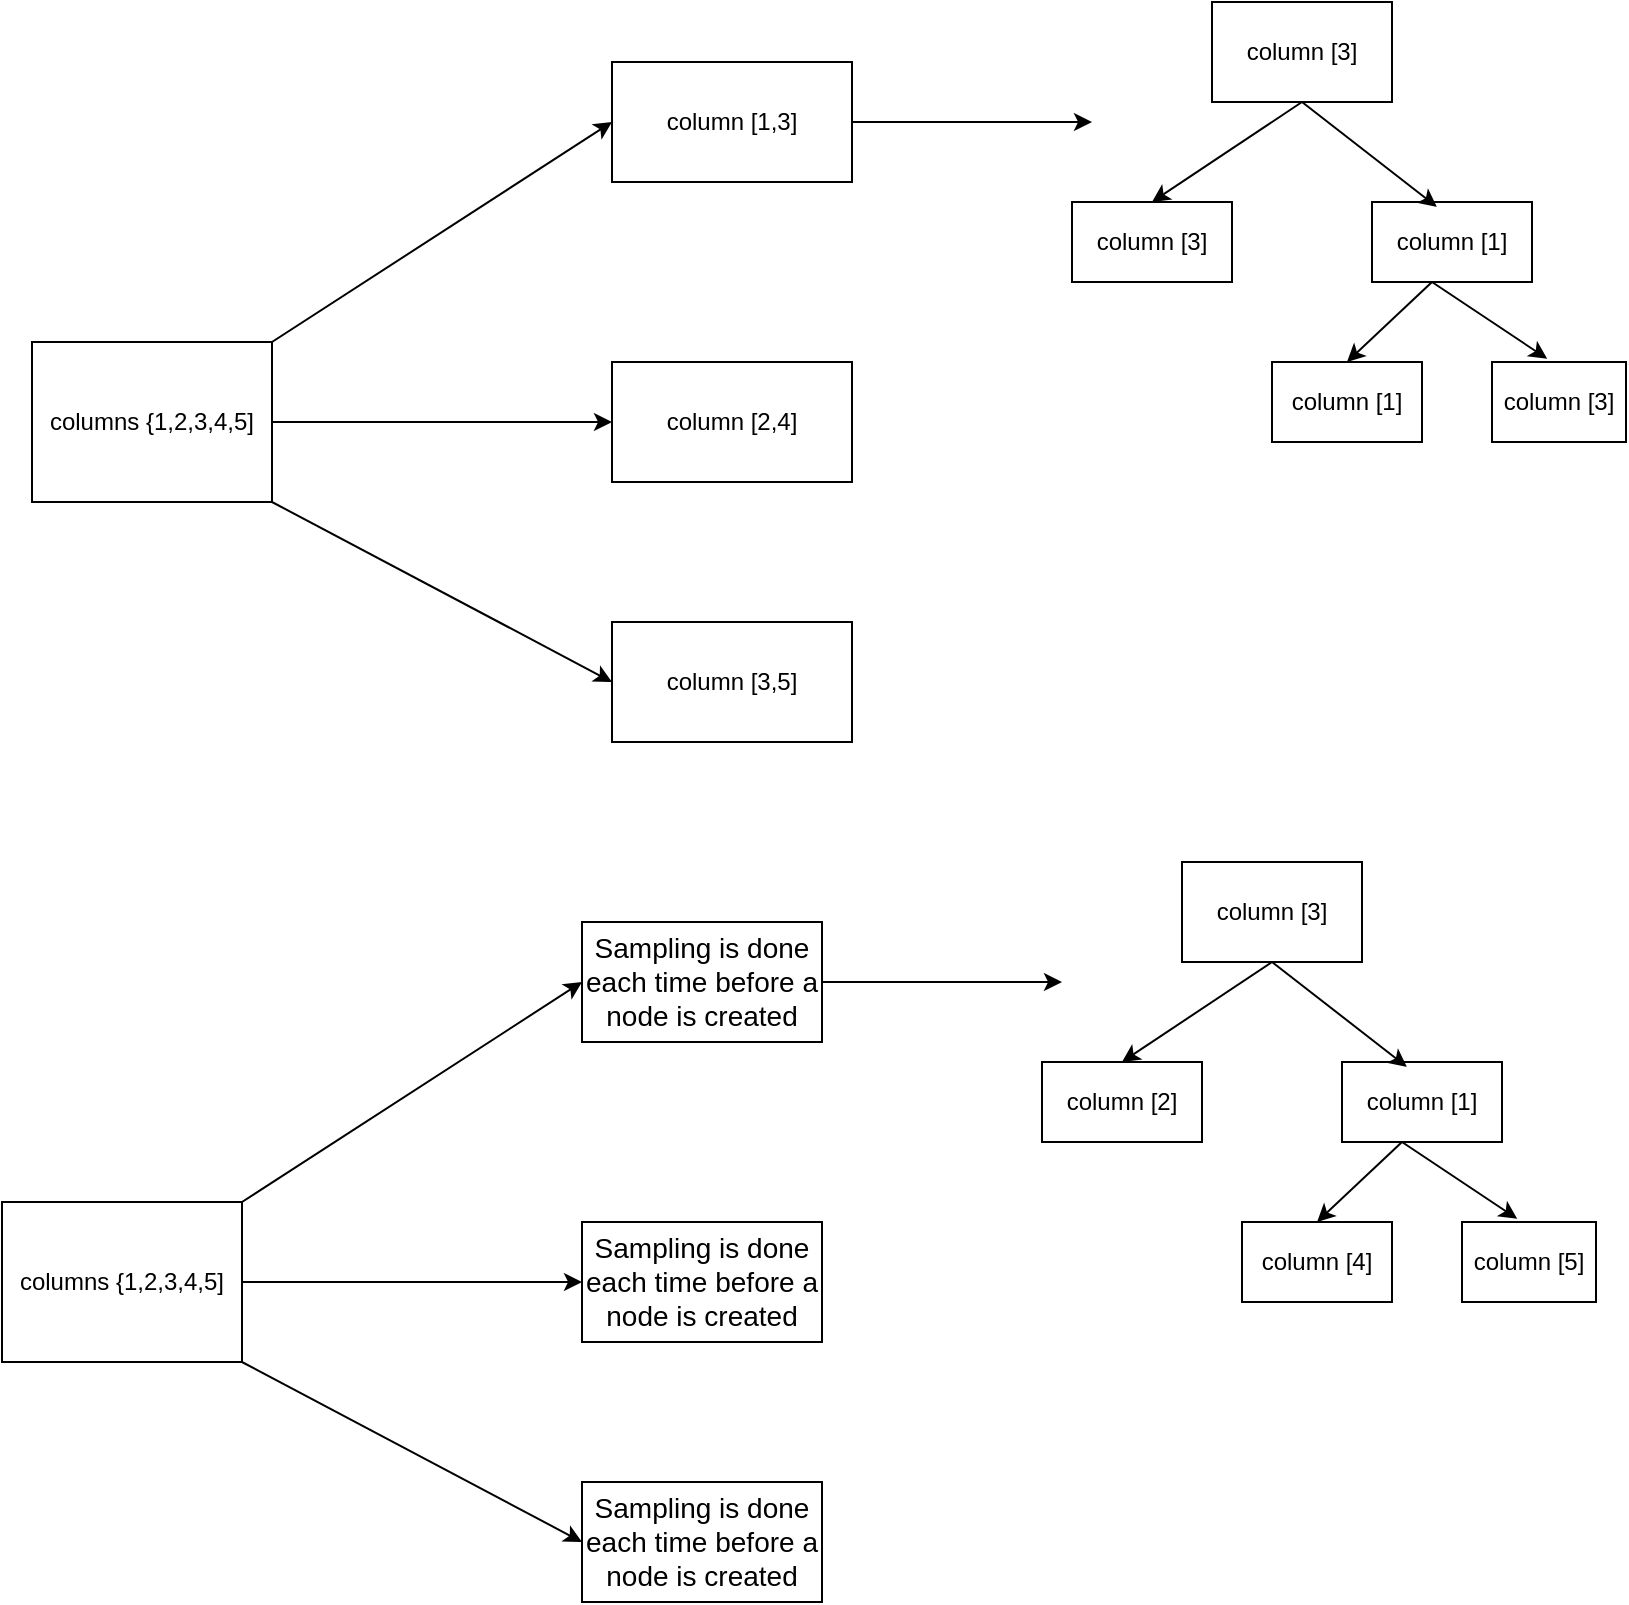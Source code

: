 <mxfile version="24.7.14">
  <diagram name="Page-1" id="p24z95UTdmrrDNpsNTUv">
    <mxGraphModel dx="1050" dy="522" grid="1" gridSize="10" guides="1" tooltips="1" connect="1" arrows="1" fold="1" page="1" pageScale="1" pageWidth="827" pageHeight="1169" math="0" shadow="0">
      <root>
        <mxCell id="0" />
        <mxCell id="1" parent="0" />
        <mxCell id="W-_1bUfUhgrlVUPJeIlN-10" style="edgeStyle=orthogonalEdgeStyle;rounded=0;orthogonalLoop=1;jettySize=auto;html=1;" edge="1" parent="1" source="W-_1bUfUhgrlVUPJeIlN-1" target="W-_1bUfUhgrlVUPJeIlN-3">
          <mxGeometry relative="1" as="geometry" />
        </mxCell>
        <mxCell id="W-_1bUfUhgrlVUPJeIlN-1" value="columns {1,2,3,4,5]" style="whiteSpace=wrap;html=1;" vertex="1" parent="1">
          <mxGeometry x="30" y="240" width="120" height="80" as="geometry" />
        </mxCell>
        <mxCell id="W-_1bUfUhgrlVUPJeIlN-11" style="edgeStyle=orthogonalEdgeStyle;rounded=0;orthogonalLoop=1;jettySize=auto;html=1;" edge="1" parent="1" source="W-_1bUfUhgrlVUPJeIlN-2">
          <mxGeometry relative="1" as="geometry">
            <mxPoint x="560" y="130" as="targetPoint" />
          </mxGeometry>
        </mxCell>
        <mxCell id="W-_1bUfUhgrlVUPJeIlN-2" value="column [1,3]" style="whiteSpace=wrap;html=1;" vertex="1" parent="1">
          <mxGeometry x="320" y="100" width="120" height="60" as="geometry" />
        </mxCell>
        <mxCell id="W-_1bUfUhgrlVUPJeIlN-3" value="column [2,4]" style="whiteSpace=wrap;html=1;" vertex="1" parent="1">
          <mxGeometry x="320" y="250" width="120" height="60" as="geometry" />
        </mxCell>
        <mxCell id="W-_1bUfUhgrlVUPJeIlN-4" value="column [3,5]" style="whiteSpace=wrap;html=1;" vertex="1" parent="1">
          <mxGeometry x="320" y="380" width="120" height="60" as="geometry" />
        </mxCell>
        <mxCell id="W-_1bUfUhgrlVUPJeIlN-8" value="" style="endArrow=classic;html=1;rounded=0;entryX=0;entryY=0.5;entryDx=0;entryDy=0;" edge="1" parent="1" target="W-_1bUfUhgrlVUPJeIlN-2">
          <mxGeometry width="50" height="50" relative="1" as="geometry">
            <mxPoint x="150" y="240" as="sourcePoint" />
            <mxPoint x="200" y="190" as="targetPoint" />
          </mxGeometry>
        </mxCell>
        <mxCell id="W-_1bUfUhgrlVUPJeIlN-9" value="" style="endArrow=classic;html=1;rounded=0;entryX=0;entryY=0.5;entryDx=0;entryDy=0;" edge="1" parent="1" target="W-_1bUfUhgrlVUPJeIlN-4">
          <mxGeometry width="50" height="50" relative="1" as="geometry">
            <mxPoint x="150" y="320" as="sourcePoint" />
            <mxPoint x="200" y="270" as="targetPoint" />
          </mxGeometry>
        </mxCell>
        <mxCell id="W-_1bUfUhgrlVUPJeIlN-12" value="column [3]" style="whiteSpace=wrap;html=1;" vertex="1" parent="1">
          <mxGeometry x="620" y="70" width="90" height="50" as="geometry" />
        </mxCell>
        <mxCell id="W-_1bUfUhgrlVUPJeIlN-13" value="column [3]" style="whiteSpace=wrap;html=1;" vertex="1" parent="1">
          <mxGeometry x="550" y="170" width="80" height="40" as="geometry" />
        </mxCell>
        <mxCell id="W-_1bUfUhgrlVUPJeIlN-14" value="column [1]" style="whiteSpace=wrap;html=1;" vertex="1" parent="1">
          <mxGeometry x="700" y="170" width="80" height="40" as="geometry" />
        </mxCell>
        <mxCell id="W-_1bUfUhgrlVUPJeIlN-15" value="column [1]" style="whiteSpace=wrap;html=1;" vertex="1" parent="1">
          <mxGeometry x="650" y="250" width="75" height="40" as="geometry" />
        </mxCell>
        <mxCell id="W-_1bUfUhgrlVUPJeIlN-16" value="column [3]" style="whiteSpace=wrap;html=1;" vertex="1" parent="1">
          <mxGeometry x="760" y="250" width="67" height="40" as="geometry" />
        </mxCell>
        <mxCell id="W-_1bUfUhgrlVUPJeIlN-17" value="" style="endArrow=classic;html=1;rounded=0;entryX=0.5;entryY=0;entryDx=0;entryDy=0;exitX=0.5;exitY=1;exitDx=0;exitDy=0;" edge="1" parent="1" source="W-_1bUfUhgrlVUPJeIlN-12" target="W-_1bUfUhgrlVUPJeIlN-13">
          <mxGeometry width="50" height="50" relative="1" as="geometry">
            <mxPoint x="662.5" y="150" as="sourcePoint" />
            <mxPoint x="712.5" y="100" as="targetPoint" />
          </mxGeometry>
        </mxCell>
        <mxCell id="W-_1bUfUhgrlVUPJeIlN-18" value="" style="endArrow=classic;html=1;rounded=0;entryX=0.405;entryY=0.06;entryDx=0;entryDy=0;exitX=0.5;exitY=1;exitDx=0;exitDy=0;entryPerimeter=0;" edge="1" parent="1" source="W-_1bUfUhgrlVUPJeIlN-12" target="W-_1bUfUhgrlVUPJeIlN-14">
          <mxGeometry width="50" height="50" relative="1" as="geometry">
            <mxPoint x="662.5" y="150" as="sourcePoint" />
            <mxPoint x="712.5" y="100" as="targetPoint" />
          </mxGeometry>
        </mxCell>
        <mxCell id="W-_1bUfUhgrlVUPJeIlN-19" value="" style="endArrow=classic;html=1;rounded=0;entryX=0.412;entryY=-0.04;entryDx=0;entryDy=0;entryPerimeter=0;" edge="1" parent="1" target="W-_1bUfUhgrlVUPJeIlN-16">
          <mxGeometry width="50" height="50" relative="1" as="geometry">
            <mxPoint x="730" y="210" as="sourcePoint" />
            <mxPoint x="780" y="160" as="targetPoint" />
          </mxGeometry>
        </mxCell>
        <mxCell id="W-_1bUfUhgrlVUPJeIlN-20" value="" style="endArrow=classic;html=1;rounded=0;entryX=0.5;entryY=0;entryDx=0;entryDy=0;" edge="1" parent="1" target="W-_1bUfUhgrlVUPJeIlN-15">
          <mxGeometry width="50" height="50" relative="1" as="geometry">
            <mxPoint x="730" y="210" as="sourcePoint" />
            <mxPoint x="780" y="160" as="targetPoint" />
          </mxGeometry>
        </mxCell>
        <mxCell id="W-_1bUfUhgrlVUPJeIlN-22" style="edgeStyle=orthogonalEdgeStyle;rounded=0;orthogonalLoop=1;jettySize=auto;html=1;" edge="1" parent="1" source="W-_1bUfUhgrlVUPJeIlN-23" target="W-_1bUfUhgrlVUPJeIlN-26">
          <mxGeometry relative="1" as="geometry" />
        </mxCell>
        <mxCell id="W-_1bUfUhgrlVUPJeIlN-23" value="columns {1,2,3,4,5]" style="whiteSpace=wrap;html=1;" vertex="1" parent="1">
          <mxGeometry x="15" y="670" width="120" height="80" as="geometry" />
        </mxCell>
        <mxCell id="W-_1bUfUhgrlVUPJeIlN-24" style="edgeStyle=orthogonalEdgeStyle;rounded=0;orthogonalLoop=1;jettySize=auto;html=1;" edge="1" parent="1" source="W-_1bUfUhgrlVUPJeIlN-25">
          <mxGeometry relative="1" as="geometry">
            <mxPoint x="545" y="560" as="targetPoint" />
          </mxGeometry>
        </mxCell>
        <mxCell id="W-_1bUfUhgrlVUPJeIlN-25" value="&lt;font style=&quot;font-size: 14px;&quot;&gt;Sampling is done each time before a node is created&lt;/font&gt;" style="whiteSpace=wrap;html=1;" vertex="1" parent="1">
          <mxGeometry x="305" y="530" width="120" height="60" as="geometry" />
        </mxCell>
        <mxCell id="W-_1bUfUhgrlVUPJeIlN-26" value="&lt;span style=&quot;font-size: 14px;&quot;&gt;Sampling is done each time before a node is created&lt;/span&gt;" style="whiteSpace=wrap;html=1;" vertex="1" parent="1">
          <mxGeometry x="305" y="680" width="120" height="60" as="geometry" />
        </mxCell>
        <mxCell id="W-_1bUfUhgrlVUPJeIlN-27" value="&lt;span style=&quot;font-size: 14px;&quot;&gt;Sampling is done each time before a node is created&lt;/span&gt;" style="whiteSpace=wrap;html=1;" vertex="1" parent="1">
          <mxGeometry x="305" y="810" width="120" height="60" as="geometry" />
        </mxCell>
        <mxCell id="W-_1bUfUhgrlVUPJeIlN-28" value="" style="endArrow=classic;html=1;rounded=0;entryX=0;entryY=0.5;entryDx=0;entryDy=0;" edge="1" parent="1" target="W-_1bUfUhgrlVUPJeIlN-25">
          <mxGeometry width="50" height="50" relative="1" as="geometry">
            <mxPoint x="135" y="670" as="sourcePoint" />
            <mxPoint x="185" y="620" as="targetPoint" />
          </mxGeometry>
        </mxCell>
        <mxCell id="W-_1bUfUhgrlVUPJeIlN-29" value="" style="endArrow=classic;html=1;rounded=0;entryX=0;entryY=0.5;entryDx=0;entryDy=0;" edge="1" parent="1" target="W-_1bUfUhgrlVUPJeIlN-27">
          <mxGeometry width="50" height="50" relative="1" as="geometry">
            <mxPoint x="135" y="750" as="sourcePoint" />
            <mxPoint x="185" y="700" as="targetPoint" />
          </mxGeometry>
        </mxCell>
        <mxCell id="W-_1bUfUhgrlVUPJeIlN-30" value="column [3]" style="whiteSpace=wrap;html=1;" vertex="1" parent="1">
          <mxGeometry x="605" y="500" width="90" height="50" as="geometry" />
        </mxCell>
        <mxCell id="W-_1bUfUhgrlVUPJeIlN-31" value="column [2]" style="whiteSpace=wrap;html=1;" vertex="1" parent="1">
          <mxGeometry x="535" y="600" width="80" height="40" as="geometry" />
        </mxCell>
        <mxCell id="W-_1bUfUhgrlVUPJeIlN-32" value="column [1]" style="whiteSpace=wrap;html=1;" vertex="1" parent="1">
          <mxGeometry x="685" y="600" width="80" height="40" as="geometry" />
        </mxCell>
        <mxCell id="W-_1bUfUhgrlVUPJeIlN-33" value="column [4]" style="whiteSpace=wrap;html=1;" vertex="1" parent="1">
          <mxGeometry x="635" y="680" width="75" height="40" as="geometry" />
        </mxCell>
        <mxCell id="W-_1bUfUhgrlVUPJeIlN-34" value="column [5]" style="whiteSpace=wrap;html=1;" vertex="1" parent="1">
          <mxGeometry x="745" y="680" width="67" height="40" as="geometry" />
        </mxCell>
        <mxCell id="W-_1bUfUhgrlVUPJeIlN-35" value="" style="endArrow=classic;html=1;rounded=0;entryX=0.5;entryY=0;entryDx=0;entryDy=0;exitX=0.5;exitY=1;exitDx=0;exitDy=0;" edge="1" parent="1" source="W-_1bUfUhgrlVUPJeIlN-30" target="W-_1bUfUhgrlVUPJeIlN-31">
          <mxGeometry width="50" height="50" relative="1" as="geometry">
            <mxPoint x="647.5" y="580" as="sourcePoint" />
            <mxPoint x="697.5" y="530" as="targetPoint" />
          </mxGeometry>
        </mxCell>
        <mxCell id="W-_1bUfUhgrlVUPJeIlN-36" value="" style="endArrow=classic;html=1;rounded=0;entryX=0.405;entryY=0.06;entryDx=0;entryDy=0;exitX=0.5;exitY=1;exitDx=0;exitDy=0;entryPerimeter=0;" edge="1" parent="1" source="W-_1bUfUhgrlVUPJeIlN-30" target="W-_1bUfUhgrlVUPJeIlN-32">
          <mxGeometry width="50" height="50" relative="1" as="geometry">
            <mxPoint x="647.5" y="580" as="sourcePoint" />
            <mxPoint x="697.5" y="530" as="targetPoint" />
          </mxGeometry>
        </mxCell>
        <mxCell id="W-_1bUfUhgrlVUPJeIlN-37" value="" style="endArrow=classic;html=1;rounded=0;entryX=0.412;entryY=-0.04;entryDx=0;entryDy=0;entryPerimeter=0;" edge="1" parent="1" target="W-_1bUfUhgrlVUPJeIlN-34">
          <mxGeometry width="50" height="50" relative="1" as="geometry">
            <mxPoint x="715" y="640" as="sourcePoint" />
            <mxPoint x="765" y="590" as="targetPoint" />
          </mxGeometry>
        </mxCell>
        <mxCell id="W-_1bUfUhgrlVUPJeIlN-38" value="" style="endArrow=classic;html=1;rounded=0;entryX=0.5;entryY=0;entryDx=0;entryDy=0;" edge="1" parent="1" target="W-_1bUfUhgrlVUPJeIlN-33">
          <mxGeometry width="50" height="50" relative="1" as="geometry">
            <mxPoint x="715" y="640" as="sourcePoint" />
            <mxPoint x="765" y="590" as="targetPoint" />
          </mxGeometry>
        </mxCell>
      </root>
    </mxGraphModel>
  </diagram>
</mxfile>
